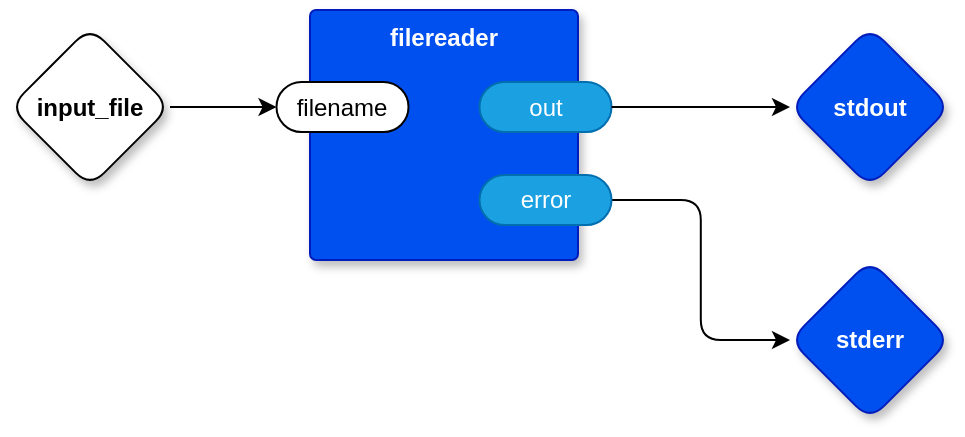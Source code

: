 <mxfile version="21.2.8" type="device">
  <diagram id="hQkH6iNmLrUX8kqYerPd" name="main">
    <mxGraphModel dx="1070" dy="674" grid="1" gridSize="10" guides="1" tooltips="1" connect="1" arrows="1" fold="1" page="1" pageScale="1" pageWidth="1100" pageHeight="850" math="0" shadow="0">
      <root>
        <mxCell id="0" />
        <mxCell id="1" parent="0" />
        <mxCell id="POBpZCBVLVRoi37GoHSu-5" style="edgeStyle=orthogonalEdgeStyle;rounded=1;orthogonalLoop=1;jettySize=auto;html=1;entryX=0;entryY=0.5;entryDx=0;entryDy=0;entryPerimeter=0;fontFamily=Helvetica;exitX=1;exitY=0.5;exitDx=0;exitDy=0;exitPerimeter=0;" parent="1" source="irrgqvkKhH8Gg1-fy1vA-11" target="irrgqvkKhH8Gg1-fy1vA-7" edge="1">
          <mxGeometry relative="1" as="geometry" />
        </mxCell>
        <mxCell id="36xr76pOsdS0RwauJVBx-4" style="edgeStyle=orthogonalEdgeStyle;rounded=1;orthogonalLoop=1;jettySize=auto;html=1;exitX=1;exitY=0.5;exitDx=0;exitDy=0;exitPerimeter=0;entryX=0;entryY=0.5;entryDx=0;entryDy=0;entryPerimeter=0;fontFamily=Helvetica;" parent="1" source="irrgqvkKhH8Gg1-fy1vA-10" target="irrgqvkKhH8Gg1-fy1vA-13" edge="1">
          <mxGeometry relative="1" as="geometry" />
        </mxCell>
        <mxCell id="irrgqvkKhH8Gg1-fy1vA-6" value="filereader" style="rounded=1;whiteSpace=wrap;html=1;sketch=0;container=1;recursiveResize=0;verticalAlign=top;arcSize=6;fontStyle=1;autosize=0;points=[];absoluteArcSize=1;shadow=1;strokeColor=#001DBC;fillColor=#0050ef;fontColor=#ffffff;" vertex="1" parent="1">
          <mxGeometry x="310" y="425" width="134" height="125" as="geometry">
            <mxRectangle x="-98" y="-1230" width="99" height="26" as="alternateBounds" />
          </mxGeometry>
        </mxCell>
        <mxCell id="irrgqvkKhH8Gg1-fy1vA-7" value="filename" style="rounded=1;whiteSpace=wrap;html=1;sketch=0;points=[[0,0.5,0,0,0],[1,0.5,0,0,0]];arcSize=50;" vertex="1" parent="irrgqvkKhH8Gg1-fy1vA-6">
          <mxGeometry x="-16.75" y="36" width="66" height="25" as="geometry" />
        </mxCell>
        <mxCell id="irrgqvkKhH8Gg1-fy1vA-8" value="out" style="rounded=1;whiteSpace=wrap;html=1;sketch=0;points=[[0,0.5,0,0,0],[1,0.5,0,0,0]];fillColor=#1ba1e2;fontColor=#ffffff;strokeColor=#006EAF;arcSize=50;" vertex="1" parent="irrgqvkKhH8Gg1-fy1vA-6">
          <mxGeometry x="84.75" y="36" width="66" height="25" as="geometry" />
        </mxCell>
        <mxCell id="irrgqvkKhH8Gg1-fy1vA-10" value="error" style="rounded=1;whiteSpace=wrap;html=1;sketch=0;points=[[0,0.5,0,0,0],[1,0.5,0,0,0]];fillColor=#1ba1e2;fontColor=#ffffff;strokeColor=#006EAF;arcSize=50;" vertex="1" parent="irrgqvkKhH8Gg1-fy1vA-6">
          <mxGeometry x="84.75" y="82.5" width="66" height="25" as="geometry" />
        </mxCell>
        <mxCell id="irrgqvkKhH8Gg1-fy1vA-11" value="input_file" style="rhombus;whiteSpace=wrap;html=1;rounded=1;fontStyle=1;glass=0;sketch=0;fontSize=12;points=[[0,0.5,0,0,0],[0.5,0,0,0,0],[0.5,1,0,0,0],[1,0.5,0,0,0]];shadow=1;" vertex="1" parent="1">
          <mxGeometry x="160" y="433.5" width="80" height="80" as="geometry" />
        </mxCell>
        <mxCell id="irrgqvkKhH8Gg1-fy1vA-12" value="stdout" style="rhombus;whiteSpace=wrap;html=1;rounded=1;fillColor=#0050ef;fontColor=#ffffff;strokeColor=#001DBC;fontStyle=1;glass=0;sketch=0;fontSize=12;points=[[0,0.5,0,0,0],[0.5,0,0,0,0],[0.5,1,0,0,0],[1,0.5,0,0,0]];shadow=1;" vertex="1" parent="1">
          <mxGeometry x="550" y="433.5" width="80" height="80" as="geometry" />
        </mxCell>
        <mxCell id="irrgqvkKhH8Gg1-fy1vA-13" value="stderr" style="rhombus;whiteSpace=wrap;html=1;rounded=1;fillColor=#0050ef;fontColor=#ffffff;strokeColor=#001DBC;fontStyle=1;glass=0;sketch=0;fontSize=12;points=[[0,0.5,0,0,0],[0.5,0,0,0,0],[0.5,1,0,0,0],[1,0.5,0,0,0]];shadow=1;" vertex="1" parent="1">
          <mxGeometry x="550" y="550" width="80" height="80" as="geometry" />
        </mxCell>
        <mxCell id="irrgqvkKhH8Gg1-fy1vA-14" style="edgeStyle=orthogonalEdgeStyle;rounded=0;orthogonalLoop=1;jettySize=auto;html=1;exitX=1;exitY=0.5;exitDx=0;exitDy=0;exitPerimeter=0;entryX=0;entryY=0.5;entryDx=0;entryDy=0;entryPerimeter=0;" edge="1" parent="1" source="irrgqvkKhH8Gg1-fy1vA-8" target="irrgqvkKhH8Gg1-fy1vA-12">
          <mxGeometry relative="1" as="geometry" />
        </mxCell>
      </root>
    </mxGraphModel>
  </diagram>
</mxfile>
